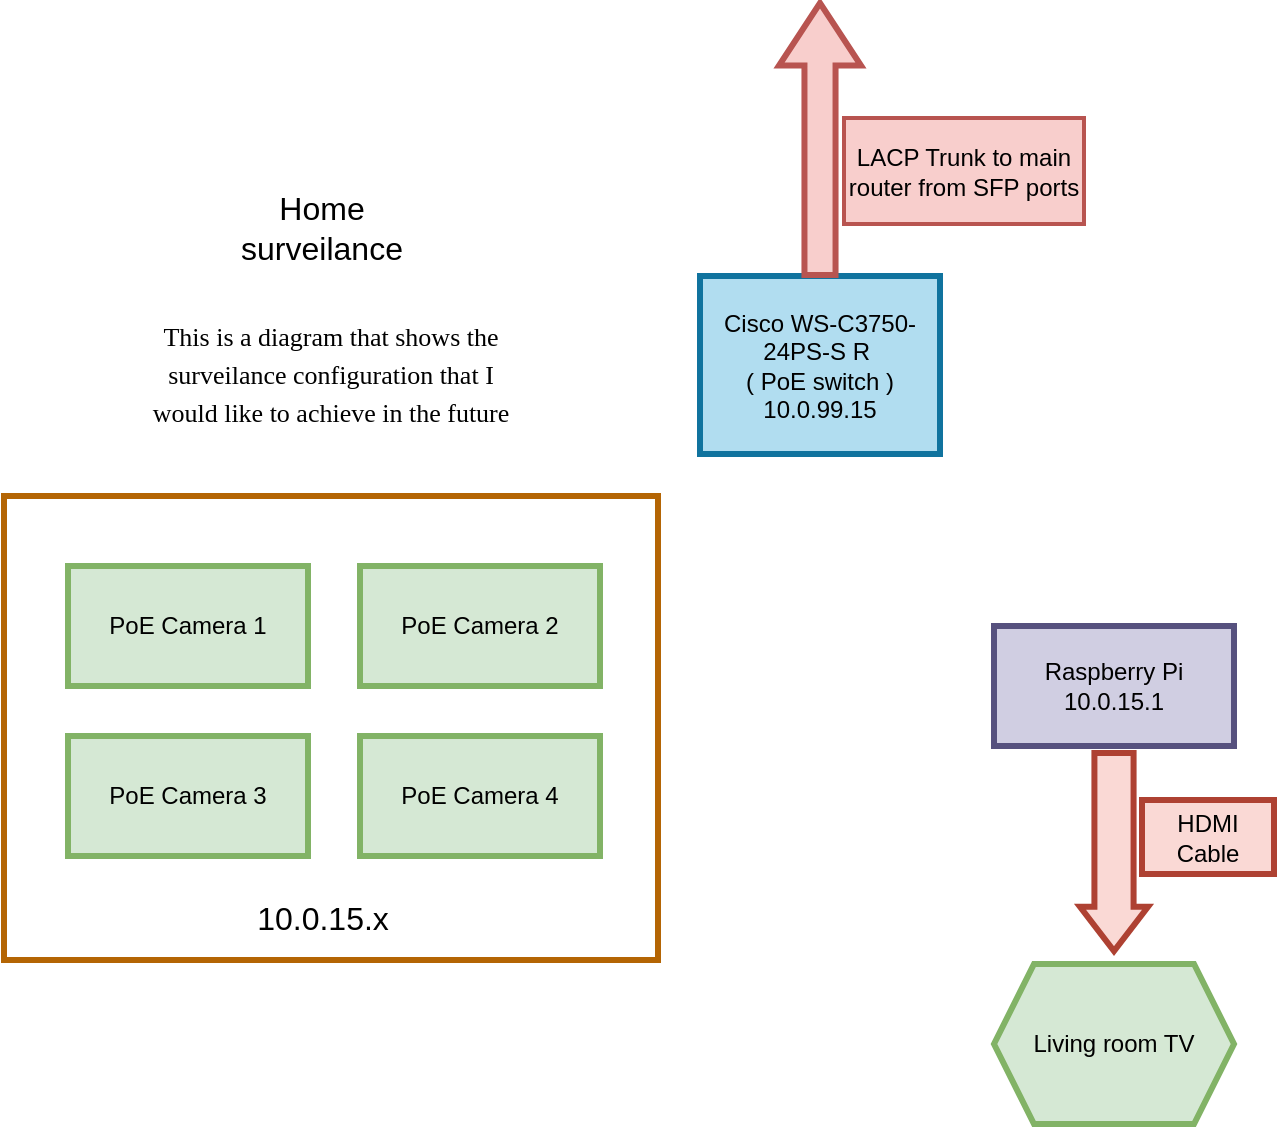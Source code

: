 <mxfile version="26.0.4">
  <diagram name="Strona-1" id="nJUvZh1QFVt4OPDC8kqH">
    <mxGraphModel dx="676" dy="812" grid="0" gridSize="10" guides="1" tooltips="1" connect="1" arrows="1" fold="1" page="0" pageScale="1" pageWidth="827" pageHeight="1169" math="0" shadow="0">
      <root>
        <mxCell id="0" />
        <mxCell id="1" parent="0" />
        <mxCell id="Wyhij3CR_IM3lct0uTAS-20" value="" style="whiteSpace=wrap;html=1;fillColor=none;strokeColor=#b46504;strokeWidth=3;" vertex="1" parent="1">
          <mxGeometry x="-67" y="165" width="327" height="232" as="geometry" />
        </mxCell>
        <mxCell id="Wyhij3CR_IM3lct0uTAS-1" value="Home surveilance" style="text;strokeColor=none;align=center;fillColor=none;html=1;verticalAlign=middle;whiteSpace=wrap;rounded=0;fontSize=16;" vertex="1" parent="1">
          <mxGeometry x="62" y="16" width="60" height="30" as="geometry" />
        </mxCell>
        <mxCell id="Wyhij3CR_IM3lct0uTAS-4" value="&lt;p&gt;&lt;font style=&quot;font-size: 13px;&quot; face=&quot;Verdana&quot;&gt;This is a diagram that shows the surveilance configuration that I would like to achieve in the future&lt;/font&gt;&lt;/p&gt;" style="text;strokeColor=none;align=center;fillColor=none;html=1;verticalAlign=middle;whiteSpace=wrap;rounded=0;fontSize=16;" vertex="1" parent="1">
          <mxGeometry x="-1" y="55" width="195" height="96" as="geometry" />
        </mxCell>
        <mxCell id="Wyhij3CR_IM3lct0uTAS-5" value="Cisco WS-C3750-24PS-S R&amp;nbsp;&lt;div&gt;( PoE switch )&lt;/div&gt;&lt;div&gt;10.0.99.15&lt;/div&gt;" style="whiteSpace=wrap;html=1;fillColor=#b1ddf0;strokeColor=#10739e;strokeWidth=3;" vertex="1" parent="1">
          <mxGeometry x="281" y="55" width="120" height="89" as="geometry" />
        </mxCell>
        <mxCell id="Wyhij3CR_IM3lct0uTAS-8" value="PoE Camera 1" style="whiteSpace=wrap;html=1;fillColor=#d5e8d4;strokeColor=#82b366;strokeWidth=3;" vertex="1" parent="1">
          <mxGeometry x="-35" y="200" width="120" height="60" as="geometry" />
        </mxCell>
        <mxCell id="Wyhij3CR_IM3lct0uTAS-9" value="PoE Camera 2" style="whiteSpace=wrap;html=1;fillColor=#d5e8d4;strokeColor=#82b366;strokeWidth=3;" vertex="1" parent="1">
          <mxGeometry x="111" y="200" width="120" height="60" as="geometry" />
        </mxCell>
        <mxCell id="Wyhij3CR_IM3lct0uTAS-10" value="PoE Camera 3" style="whiteSpace=wrap;html=1;fillColor=#d5e8d4;strokeColor=#82b366;strokeWidth=3;" vertex="1" parent="1">
          <mxGeometry x="-35" y="285" width="120" height="60" as="geometry" />
        </mxCell>
        <mxCell id="Wyhij3CR_IM3lct0uTAS-12" value="Raspberry Pi&lt;div&gt;10.0.15.1&lt;/div&gt;" style="whiteSpace=wrap;html=1;fillColor=#d0cee2;strokeColor=#56517e;strokeWidth=3;" vertex="1" parent="1">
          <mxGeometry x="428" y="230" width="120" height="60" as="geometry" />
        </mxCell>
        <mxCell id="Wyhij3CR_IM3lct0uTAS-16" value="" style="shape=singleArrow;whiteSpace=wrap;html=1;arrowWidth=0.576;arrowSize=0.223;rotation=90;fillColor=#fad9d5;strokeColor=#ae4132;strokeWidth=3;" vertex="1" parent="1">
          <mxGeometry x="438.5" y="326" width="99" height="34" as="geometry" />
        </mxCell>
        <mxCell id="Wyhij3CR_IM3lct0uTAS-18" value="HDMI&lt;div&gt;Cable&lt;/div&gt;" style="whiteSpace=wrap;html=1;fillColor=#fad9d5;strokeColor=#ae4132;strokeWidth=3;" vertex="1" parent="1">
          <mxGeometry x="502" y="317" width="66" height="37" as="geometry" />
        </mxCell>
        <mxCell id="Wyhij3CR_IM3lct0uTAS-22" value="10.0.15.x" style="text;html=1;align=center;verticalAlign=middle;resizable=0;points=[];autosize=1;strokeColor=none;fillColor=none;fontSize=16;" vertex="1" parent="1">
          <mxGeometry x="50" y="360" width="84" height="31" as="geometry" />
        </mxCell>
        <mxCell id="Wyhij3CR_IM3lct0uTAS-23" value="PoE Camera 4" style="whiteSpace=wrap;html=1;fillColor=#d5e8d4;strokeColor=#82b366;strokeWidth=3;" vertex="1" parent="1">
          <mxGeometry x="111" y="285" width="120" height="60" as="geometry" />
        </mxCell>
        <mxCell id="Wyhij3CR_IM3lct0uTAS-24" value="Living room TV" style="shape=hexagon;perimeter=hexagonPerimeter2;whiteSpace=wrap;html=1;fixedSize=1;fillColor=#d5e8d4;strokeColor=#82b366;strokeWidth=3;" vertex="1" parent="1">
          <mxGeometry x="428" y="399" width="120" height="80" as="geometry" />
        </mxCell>
        <mxCell id="Wyhij3CR_IM3lct0uTAS-26" value="" style="shape=singleArrow;whiteSpace=wrap;html=1;arrowWidth=0.379;arrowSize=0.23;rotation=-90;strokeWidth=3;fillColor=#f8cecc;strokeColor=#b85450;" vertex="1" parent="1">
          <mxGeometry x="273" y="-34" width="136" height="41" as="geometry" />
        </mxCell>
        <mxCell id="Wyhij3CR_IM3lct0uTAS-27" value="LACP Trunk to main router from SFP ports" style="whiteSpace=wrap;html=1;fillColor=#f8cecc;strokeColor=#b85450;strokeWidth=2;" vertex="1" parent="1">
          <mxGeometry x="353" y="-24" width="120" height="53" as="geometry" />
        </mxCell>
      </root>
    </mxGraphModel>
  </diagram>
</mxfile>
